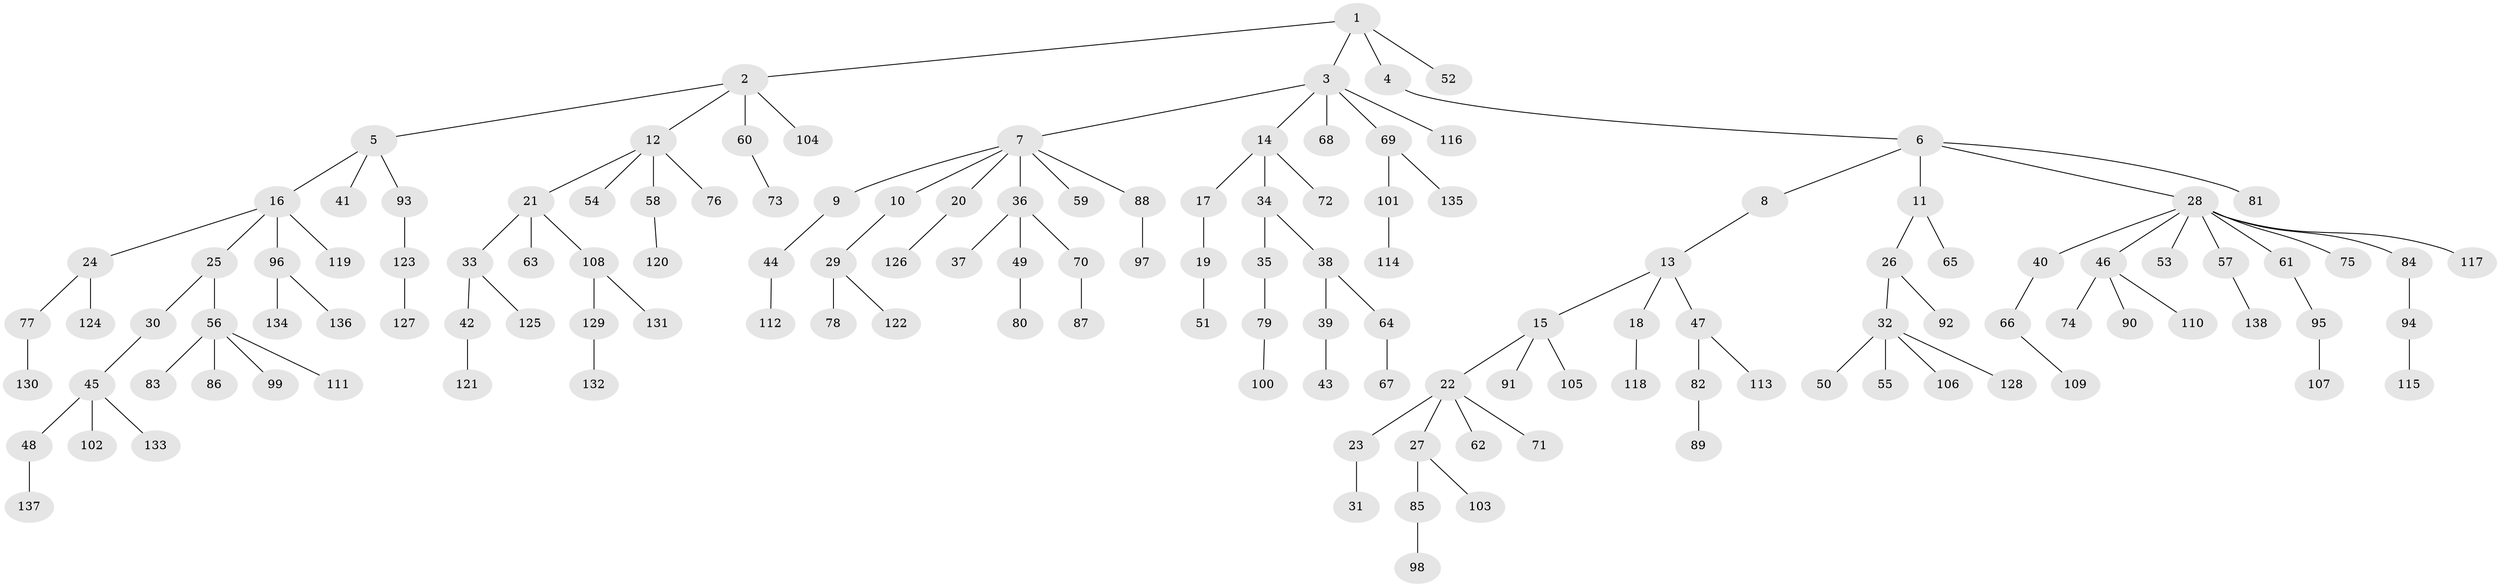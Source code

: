 // Generated by graph-tools (version 1.1) at 2025/53/03/09/25 04:53:00]
// undirected, 138 vertices, 137 edges
graph export_dot {
graph [start="1"]
  node [color=gray90,style=filled];
  1;
  2;
  3;
  4;
  5;
  6;
  7;
  8;
  9;
  10;
  11;
  12;
  13;
  14;
  15;
  16;
  17;
  18;
  19;
  20;
  21;
  22;
  23;
  24;
  25;
  26;
  27;
  28;
  29;
  30;
  31;
  32;
  33;
  34;
  35;
  36;
  37;
  38;
  39;
  40;
  41;
  42;
  43;
  44;
  45;
  46;
  47;
  48;
  49;
  50;
  51;
  52;
  53;
  54;
  55;
  56;
  57;
  58;
  59;
  60;
  61;
  62;
  63;
  64;
  65;
  66;
  67;
  68;
  69;
  70;
  71;
  72;
  73;
  74;
  75;
  76;
  77;
  78;
  79;
  80;
  81;
  82;
  83;
  84;
  85;
  86;
  87;
  88;
  89;
  90;
  91;
  92;
  93;
  94;
  95;
  96;
  97;
  98;
  99;
  100;
  101;
  102;
  103;
  104;
  105;
  106;
  107;
  108;
  109;
  110;
  111;
  112;
  113;
  114;
  115;
  116;
  117;
  118;
  119;
  120;
  121;
  122;
  123;
  124;
  125;
  126;
  127;
  128;
  129;
  130;
  131;
  132;
  133;
  134;
  135;
  136;
  137;
  138;
  1 -- 2;
  1 -- 3;
  1 -- 4;
  1 -- 52;
  2 -- 5;
  2 -- 12;
  2 -- 60;
  2 -- 104;
  3 -- 7;
  3 -- 14;
  3 -- 68;
  3 -- 69;
  3 -- 116;
  4 -- 6;
  5 -- 16;
  5 -- 41;
  5 -- 93;
  6 -- 8;
  6 -- 11;
  6 -- 28;
  6 -- 81;
  7 -- 9;
  7 -- 10;
  7 -- 20;
  7 -- 36;
  7 -- 59;
  7 -- 88;
  8 -- 13;
  9 -- 44;
  10 -- 29;
  11 -- 26;
  11 -- 65;
  12 -- 21;
  12 -- 54;
  12 -- 58;
  12 -- 76;
  13 -- 15;
  13 -- 18;
  13 -- 47;
  14 -- 17;
  14 -- 34;
  14 -- 72;
  15 -- 22;
  15 -- 91;
  15 -- 105;
  16 -- 24;
  16 -- 25;
  16 -- 96;
  16 -- 119;
  17 -- 19;
  18 -- 118;
  19 -- 51;
  20 -- 126;
  21 -- 33;
  21 -- 63;
  21 -- 108;
  22 -- 23;
  22 -- 27;
  22 -- 62;
  22 -- 71;
  23 -- 31;
  24 -- 77;
  24 -- 124;
  25 -- 30;
  25 -- 56;
  26 -- 32;
  26 -- 92;
  27 -- 85;
  27 -- 103;
  28 -- 40;
  28 -- 46;
  28 -- 53;
  28 -- 57;
  28 -- 61;
  28 -- 75;
  28 -- 84;
  28 -- 117;
  29 -- 78;
  29 -- 122;
  30 -- 45;
  32 -- 50;
  32 -- 55;
  32 -- 106;
  32 -- 128;
  33 -- 42;
  33 -- 125;
  34 -- 35;
  34 -- 38;
  35 -- 79;
  36 -- 37;
  36 -- 49;
  36 -- 70;
  38 -- 39;
  38 -- 64;
  39 -- 43;
  40 -- 66;
  42 -- 121;
  44 -- 112;
  45 -- 48;
  45 -- 102;
  45 -- 133;
  46 -- 74;
  46 -- 90;
  46 -- 110;
  47 -- 82;
  47 -- 113;
  48 -- 137;
  49 -- 80;
  56 -- 83;
  56 -- 86;
  56 -- 99;
  56 -- 111;
  57 -- 138;
  58 -- 120;
  60 -- 73;
  61 -- 95;
  64 -- 67;
  66 -- 109;
  69 -- 101;
  69 -- 135;
  70 -- 87;
  77 -- 130;
  79 -- 100;
  82 -- 89;
  84 -- 94;
  85 -- 98;
  88 -- 97;
  93 -- 123;
  94 -- 115;
  95 -- 107;
  96 -- 134;
  96 -- 136;
  101 -- 114;
  108 -- 129;
  108 -- 131;
  123 -- 127;
  129 -- 132;
}

